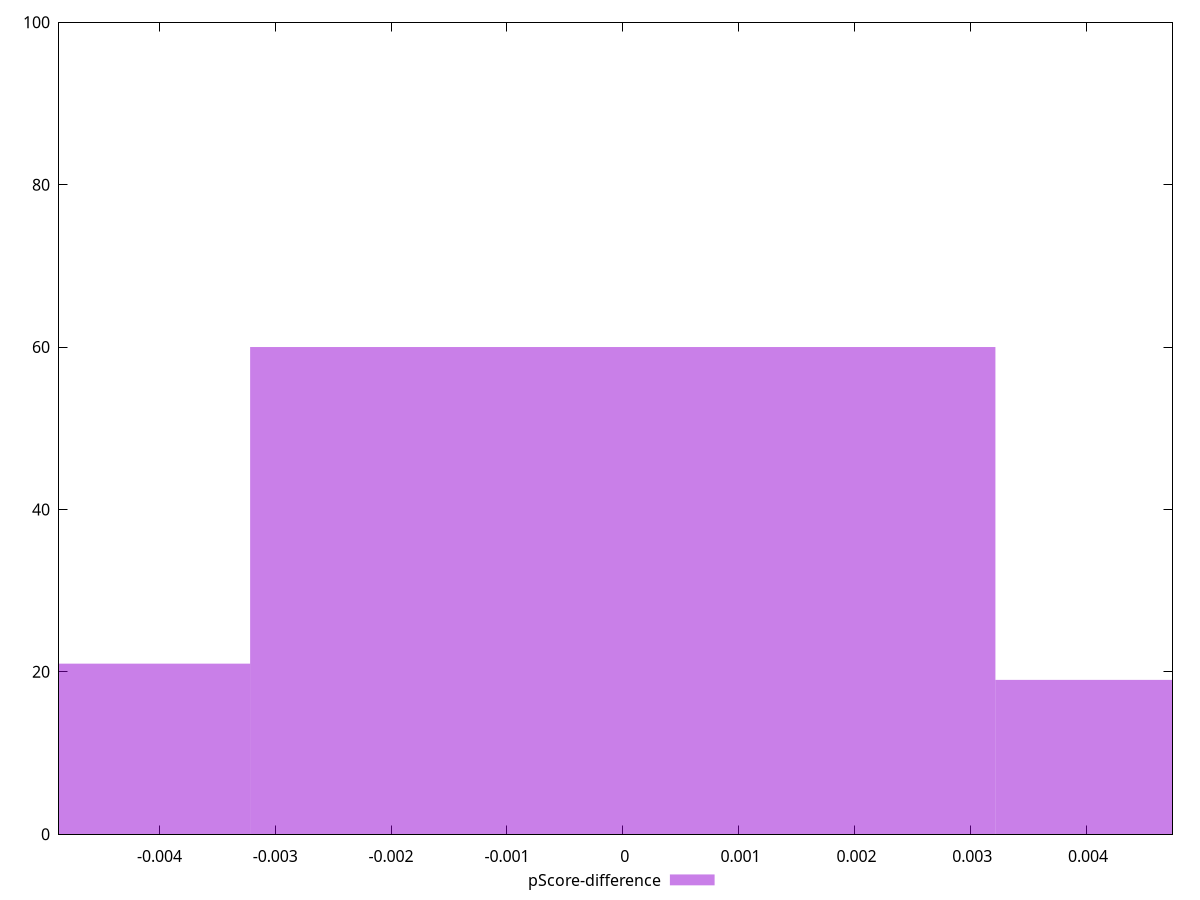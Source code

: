 reset

$pScoreDifference <<EOF
0 60
0.006434389796373722 19
-0.006434389796373722 21
EOF

set key outside below
set boxwidth 0.006434389796373722
set xrange [-0.004867360643376117:0.004746139924313275]
set yrange [0:100]
set trange [0:100]
set style fill transparent solid 0.5 noborder
set terminal svg size 640, 490 enhanced background rgb 'white'
set output "report_00009_2021-02-08T22-37-41.559Z/first-meaningful-paint/samples/pages+cached+noadtech+nomedia/pScore-difference/histogram.svg"

plot $pScoreDifference title "pScore-difference" with boxes

reset
